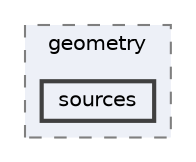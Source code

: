 digraph "/Users/marc/Developer/EGSnrc/HEN_HOUSE/user_codes/egs_brachy/egs_brachy/lib/geometry/sources"
{
 // LATEX_PDF_SIZE
  bgcolor="transparent";
  edge [fontname=Helvetica,fontsize=10,labelfontname=Helvetica,labelfontsize=10];
  node [fontname=Helvetica,fontsize=10,shape=box,height=0.2,width=0.4];
  compound=true
  subgraph clusterdir_4b858c51381ae7304bee012032e7fa5f {
    graph [ bgcolor="#edf0f7", pencolor="grey50", label="geometry", fontname=Helvetica,fontsize=10 style="filled,dashed", URL="dir_4b858c51381ae7304bee012032e7fa5f.html",tooltip=""]
  dir_2a3cff77d8d1d52308889a346d8a59ca [label="sources", fillcolor="#edf0f7", color="grey25", style="filled,bold", URL="dir_2a3cff77d8d1d52308889a346d8a59ca.html",tooltip=""];
  }
}
